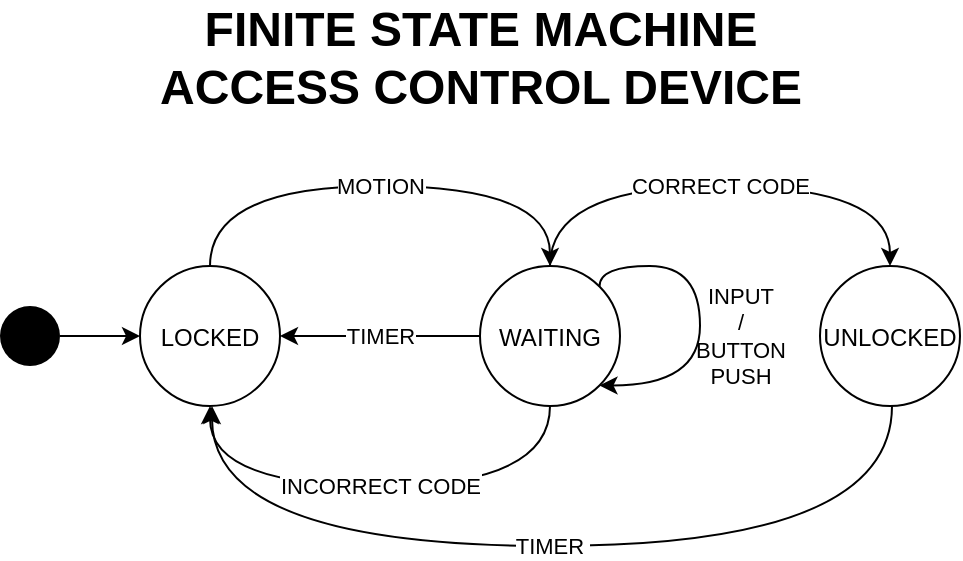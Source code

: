 <mxfile version="14.6.13" type="device"><diagram id="PY7UoncQzz--StVfAfqx" name="Page-1"><mxGraphModel dx="576" dy="385" grid="0" gridSize="10" guides="1" tooltips="1" connect="1" arrows="1" fold="1" page="1" pageScale="1" pageWidth="1169" pageHeight="827" math="0" shadow="0"><root><mxCell id="0"/><mxCell id="1" parent="0"/><mxCell id="IeW20A8dgfXKw5pnevQ6-13" value="FINITE STATE MACHINE&lt;br&gt;ACCESS CONTROL DEVICE" style="text;strokeColor=none;fillColor=none;html=1;fontSize=24;fontStyle=1;verticalAlign=middle;align=center;" parent="1" vertex="1"><mxGeometry x="250" y="26" width="100" height="40" as="geometry"/></mxCell><mxCell id="icVB1xI6TRiIH9IsrdCF-1" value="" style="group" vertex="1" connectable="0" parent="1"><mxGeometry x="60" y="110" width="480" height="180" as="geometry"/></mxCell><mxCell id="IeW20A8dgfXKw5pnevQ6-1" value="" style="ellipse;fillColor=#000000;strokeColor=none;" parent="icVB1xI6TRiIH9IsrdCF-1" vertex="1"><mxGeometry y="60" width="30" height="30" as="geometry"/></mxCell><mxCell id="IeW20A8dgfXKw5pnevQ6-3" value="LOCKED" style="ellipse;fillColor=#ffffff;strokeColor=#000000;" parent="icVB1xI6TRiIH9IsrdCF-1" vertex="1"><mxGeometry x="70" y="40" width="70" height="70" as="geometry"/></mxCell><mxCell id="IeW20A8dgfXKw5pnevQ6-12" style="edgeStyle=orthogonalEdgeStyle;curved=1;rounded=0;orthogonalLoop=1;jettySize=auto;html=1;exitX=1;exitY=0.5;exitDx=0;exitDy=0;entryX=0;entryY=0.5;entryDx=0;entryDy=0;labelBackgroundColor=none;" parent="icVB1xI6TRiIH9IsrdCF-1" source="IeW20A8dgfXKw5pnevQ6-1" target="IeW20A8dgfXKw5pnevQ6-3" edge="1"><mxGeometry relative="1" as="geometry"/></mxCell><mxCell id="IeW20A8dgfXKw5pnevQ6-9" value="INCORRECT CODE" style="edgeStyle=orthogonalEdgeStyle;curved=1;rounded=0;orthogonalLoop=1;jettySize=auto;html=1;exitX=0.5;exitY=1;exitDx=0;exitDy=0;entryX=0.5;entryY=1;entryDx=0;entryDy=0;" parent="icVB1xI6TRiIH9IsrdCF-1" source="IeW20A8dgfXKw5pnevQ6-4" target="IeW20A8dgfXKw5pnevQ6-3" edge="1"><mxGeometry relative="1" as="geometry"><Array as="points"><mxPoint x="275" y="150"/><mxPoint x="105" y="150"/></Array></mxGeometry></mxCell><mxCell id="icVB1xI6TRiIH9IsrdCF-2" value="TIMER" style="edgeStyle=orthogonalEdgeStyle;rounded=0;orthogonalLoop=1;jettySize=auto;html=1;exitX=0;exitY=0.5;exitDx=0;exitDy=0;" edge="1" parent="icVB1xI6TRiIH9IsrdCF-1" source="IeW20A8dgfXKw5pnevQ6-4" target="IeW20A8dgfXKw5pnevQ6-3"><mxGeometry relative="1" as="geometry"/></mxCell><mxCell id="IeW20A8dgfXKw5pnevQ6-4" value="WAITING" style="ellipse;fillColor=#ffffff;strokeColor=#000000;" parent="icVB1xI6TRiIH9IsrdCF-1" vertex="1"><mxGeometry x="240" y="40" width="70" height="70" as="geometry"/></mxCell><mxCell id="IeW20A8dgfXKw5pnevQ6-6" value="MOTION" style="edgeStyle=orthogonalEdgeStyle;rounded=0;orthogonalLoop=1;jettySize=auto;html=1;exitX=0.5;exitY=0;exitDx=0;exitDy=0;entryX=0.5;entryY=0;entryDx=0;entryDy=0;curved=1;" parent="icVB1xI6TRiIH9IsrdCF-1" source="IeW20A8dgfXKw5pnevQ6-3" target="IeW20A8dgfXKw5pnevQ6-4" edge="1"><mxGeometry relative="1" as="geometry"><Array as="points"><mxPoint x="105"/><mxPoint x="275"/></Array></mxGeometry></mxCell><mxCell id="IeW20A8dgfXKw5pnevQ6-10" value="TIMER&amp;nbsp;" style="edgeStyle=orthogonalEdgeStyle;curved=1;rounded=0;orthogonalLoop=1;jettySize=auto;html=1;exitX=0.5;exitY=1;exitDx=0;exitDy=0;entryX=0.5;entryY=1;entryDx=0;entryDy=0;" parent="icVB1xI6TRiIH9IsrdCF-1" edge="1"><mxGeometry relative="1" as="geometry"><mxPoint x="446" y="110" as="sourcePoint"/><mxPoint x="106" y="110" as="targetPoint"/><Array as="points"><mxPoint x="446" y="180"/><mxPoint x="106" y="180"/></Array></mxGeometry></mxCell><mxCell id="IeW20A8dgfXKw5pnevQ6-5" value="UNLOCKED" style="ellipse;fillColor=#ffffff;strokeColor=#000000;" parent="icVB1xI6TRiIH9IsrdCF-1" vertex="1"><mxGeometry x="410" y="40" width="70" height="70" as="geometry"/></mxCell><mxCell id="IeW20A8dgfXKw5pnevQ6-7" value="CORRECT CODE" style="edgeStyle=orthogonalEdgeStyle;curved=1;rounded=0;orthogonalLoop=1;jettySize=auto;html=1;exitX=0.5;exitY=0;exitDx=0;exitDy=0;entryX=0.5;entryY=0;entryDx=0;entryDy=0;" parent="icVB1xI6TRiIH9IsrdCF-1" source="IeW20A8dgfXKw5pnevQ6-4" target="IeW20A8dgfXKw5pnevQ6-5" edge="1"><mxGeometry relative="1" as="geometry"><Array as="points"><mxPoint x="275"/><mxPoint x="445"/></Array></mxGeometry></mxCell><mxCell id="IeW20A8dgfXKw5pnevQ6-11" value="INPUT&lt;br&gt;/&lt;br&gt;BUTTON&lt;br&gt;PUSH" style="edgeStyle=orthogonalEdgeStyle;curved=1;rounded=0;orthogonalLoop=1;jettySize=auto;html=1;exitX=1;exitY=0;exitDx=0;exitDy=0;entryX=1;entryY=1;entryDx=0;entryDy=0;fillColor=none;labelBackgroundColor=none;" parent="icVB1xI6TRiIH9IsrdCF-1" source="IeW20A8dgfXKw5pnevQ6-4" target="IeW20A8dgfXKw5pnevQ6-4" edge="1"><mxGeometry x="0.121" y="20" relative="1" as="geometry"><Array as="points"><mxPoint x="300" y="40"/><mxPoint x="350" y="40"/><mxPoint x="350" y="100"/></Array><mxPoint as="offset"/></mxGeometry></mxCell></root></mxGraphModel></diagram></mxfile>